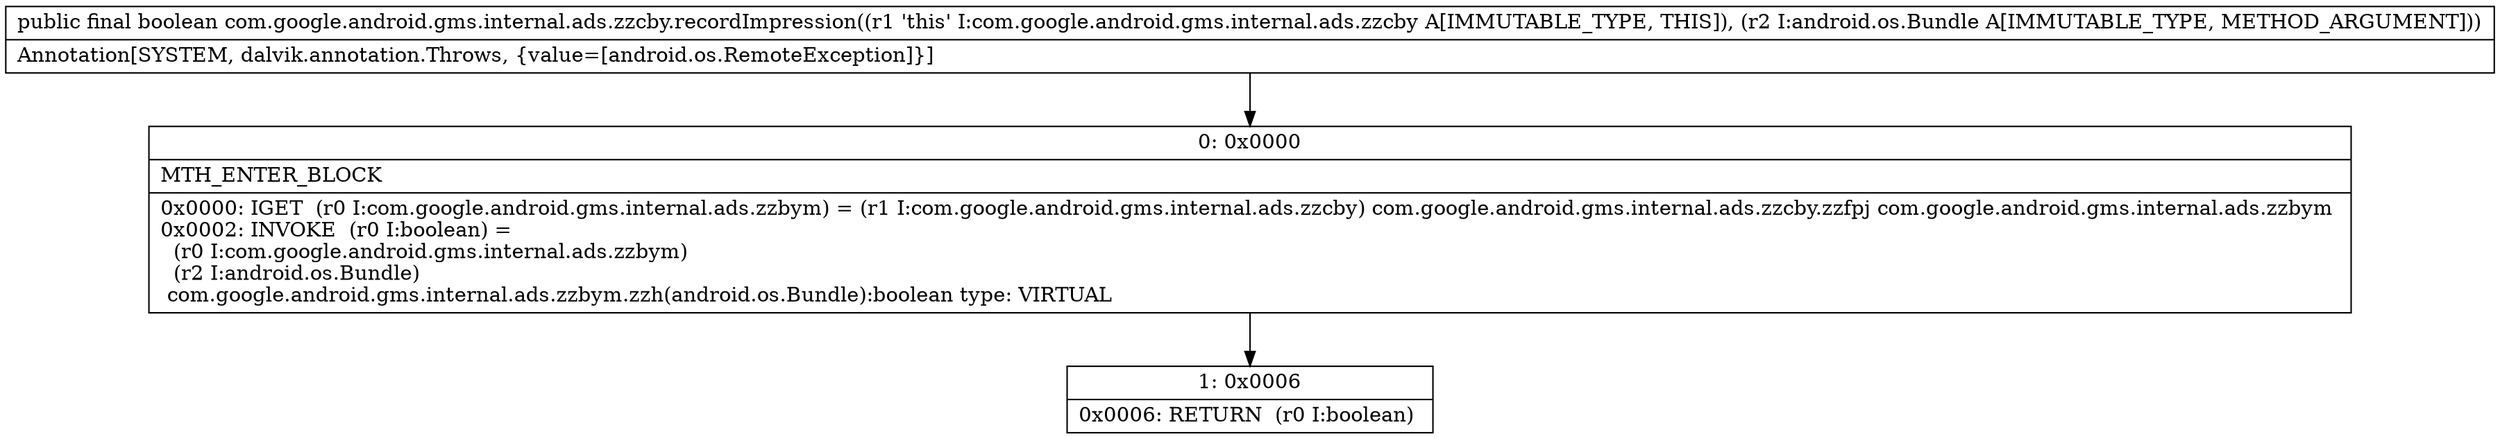 digraph "CFG forcom.google.android.gms.internal.ads.zzcby.recordImpression(Landroid\/os\/Bundle;)Z" {
Node_0 [shape=record,label="{0\:\ 0x0000|MTH_ENTER_BLOCK\l|0x0000: IGET  (r0 I:com.google.android.gms.internal.ads.zzbym) = (r1 I:com.google.android.gms.internal.ads.zzcby) com.google.android.gms.internal.ads.zzcby.zzfpj com.google.android.gms.internal.ads.zzbym \l0x0002: INVOKE  (r0 I:boolean) = \l  (r0 I:com.google.android.gms.internal.ads.zzbym)\l  (r2 I:android.os.Bundle)\l com.google.android.gms.internal.ads.zzbym.zzh(android.os.Bundle):boolean type: VIRTUAL \l}"];
Node_1 [shape=record,label="{1\:\ 0x0006|0x0006: RETURN  (r0 I:boolean) \l}"];
MethodNode[shape=record,label="{public final boolean com.google.android.gms.internal.ads.zzcby.recordImpression((r1 'this' I:com.google.android.gms.internal.ads.zzcby A[IMMUTABLE_TYPE, THIS]), (r2 I:android.os.Bundle A[IMMUTABLE_TYPE, METHOD_ARGUMENT]))  | Annotation[SYSTEM, dalvik.annotation.Throws, \{value=[android.os.RemoteException]\}]\l}"];
MethodNode -> Node_0;
Node_0 -> Node_1;
}


